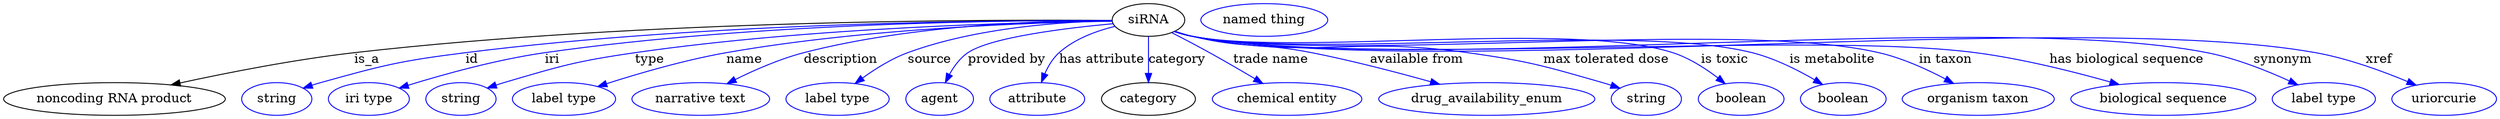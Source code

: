 digraph {
	graph [bb="0,0,2729.7,123"];
	node [label="\N"];
	siRNA	[height=0.5,
		label=siRNA,
		pos="1254.5,105",
		width=1.1013];
	"noncoding RNA product"	[height=0.5,
		pos="121.54,18",
		width=3.3761];
	siRNA -> "noncoding RNA product"	[label=is_a,
		lp="398.54,61.5",
		pos="e,183.58,33.479 1214.5,104.49 1090.6,105.54 702.92,105.47 384.54,69 319.36,61.535 246.1,47.101 193.49,35.653"];
	id	[color=blue,
		height=0.5,
		label=string,
		pos="299.54,18",
		width=1.0652];
	siRNA -> id	[color=blue,
		label=id,
		lp="513.54,61.5",
		pos="e,328.53,29.979 1214.6,104.34 1102.5,104.83 775.46,102.98 506.54,69 434.94,59.952 417.05,55.425 347.54,36 344.43,35.132 341.23,34.165 \
338.04,33.146",
		style=solid];
	iri	[color=blue,
		height=0.5,
		label="iri type",
		pos="400.54,18",
		width=1.2277];
	siRNA -> iri	[color=blue,
		label=iri,
		lp="601.54,61.5",
		pos="e,433.9,30.049 1214.8,104.38 1111.7,104.83 827.28,102.65 593.54,69 541.18,61.461 482.54,45.101 443.79,33.141",
		style=solid];
	type	[color=blue,
		height=0.5,
		label=string,
		pos="501.54,18",
		width=1.0652];
	siRNA -> type	[color=blue,
		label=type,
		lp="708.54,61.5",
		pos="e,530.19,29.989 1214.8,103.75 1122.6,102.67 887.01,97.146 692.54,69 627.56,59.595 611.53,54.534 548.54,36 545.64,35.146 542.65,34.209 \
539.66,33.227",
		style=solid];
	name	[color=blue,
		height=0.5,
		label="label type",
		pos="614.54,18",
		width=1.5707];
	siRNA -> name	[color=blue,
		label=name,
		lp="812.54,61.5",
		pos="e,651.54,31.719 1215,103.64 1134.7,102.32 947.2,96.303 792.54,69 747.18,60.992 696.74,46.25 661.17,34.84",
		style=solid];
	description	[color=blue,
		height=0.5,
		label="narrative text",
		pos="764.54,18",
		width=2.0943];
	siRNA -> description	[color=blue,
		label=description,
		lp="918.04,61.5",
		pos="e,793.33,34.87 1214.7,104.49 1145.2,104.43 997.45,100.2 877.54,69 851.5,62.223 823.85,50.083 802.41,39.462",
		style=solid];
	source	[color=blue,
		height=0.5,
		label="label type",
		pos="914.54,18",
		width=1.5707];
	siRNA -> source	[color=blue,
		label=source,
		lp="1015.5,61.5",
		pos="e,933.81,35.006 1214.9,104.1 1162.3,103.04 1067.1,96.952 991.54,69 973.83,62.455 956.03,51.266 942.01,41.13",
		style=solid];
	"provided by"	[color=blue,
		height=0.5,
		label=agent,
		pos="1026.5,18",
		width=1.0291];
	siRNA -> "provided by"	[color=blue,
		label="provided by",
		lp="1100,61.5",
		pos="e,1032.8,36.035 1215.8,100.87 1166,96.207 1082.8,86.106 1057.5,69 1048.9,63.129 1042.2,53.953 1037.3,45.055",
		style=solid];
	"has attribute"	[color=blue,
		height=0.5,
		label=attribute,
		pos="1133.5,18",
		width=1.4443];
	siRNA -> "has attribute"	[color=blue,
		label="has attribute",
		lp="1203.5,61.5",
		pos="e,1137.8,36.353 1217.9,98.098 1197.7,93.229 1173.5,84.494 1156.5,69 1149.8,62.786 1144.8,54.17 1141.3,45.84",
		style=solid];
	category	[height=0.5,
		pos="1254.5,18",
		width=1.4263];
	siRNA -> category	[color=blue,
		label=category,
		lp="1286,61.5",
		pos="e,1254.5,36.175 1254.5,86.799 1254.5,75.163 1254.5,59.548 1254.5,46.237",
		style=solid];
	"trade name"	[color=blue,
		height=0.5,
		label="chemical entity",
		pos="1405.5,18",
		width=2.2748];
	siRNA -> "trade name"	[color=blue,
		label="trade name",
		lp="1388.5,61.5",
		pos="e,1379.3,35.143 1280.2,91.034 1292.7,84.574 1308,76.548 1321.5,69 1337.7,59.957 1355.4,49.52 1370.4,40.529",
		style=solid];
	"available from"	[color=blue,
		height=0.5,
		label=drug_availability_enum,
		pos="1623.5,18",
		width=3.2858];
	siRNA -> "available from"	[color=blue,
		label="available from",
		lp="1549,61.5",
		pos="e,1572.3,34.277 1283.7,92.608 1289.9,90.506 1296.4,88.504 1302.5,87 1359.6,73.118 1375.9,80.499 1433.5,69 1477.1,60.3 1525.6,47.497 \
1562.7,37.024",
		style=solid];
	"max tolerated dose"	[color=blue,
		height=0.5,
		label=string,
		pos="1798.5,18",
		width=1.0652];
	siRNA -> "max tolerated dose"	[color=blue,
		label="max tolerated dose",
		lp="1755.5,61.5",
		pos="e,1769.5,29.895 1283.1,92.411 1289.4,90.268 1296.1,88.299 1302.5,87 1434.3,60.292 1471.4,87.884 1604.5,69 1670.4,59.657 1686.6,54.47 \
1750.5,36 1753.6,35.104 1756.8,34.118 1760,33.086",
		style=solid];
	"is toxic"	[color=blue,
		height=0.5,
		label=boolean,
		pos="1901.5,18",
		width=1.2999];
	siRNA -> "is toxic"	[color=blue,
		label="is toxic",
		lp="1885.5,61.5",
		pos="e,1884.5,34.885 1282.8,92.374 1289.2,90.205 1296,88.235 1302.5,87 1417.5,65.222 1717.4,105.5 1828.5,69 1846.2,63.204 1863.4,51.73 \
1876.7,41.234",
		style=solid];
	"is metabolite"	[color=blue,
		height=0.5,
		label=boolean,
		pos="2013.5,18",
		width=1.2999];
	siRNA -> "is metabolite"	[color=blue,
		label="is metabolite",
		lp="2002.5,61.5",
		pos="e,1991.3,33.964 1282.8,92.35 1289.2,90.183 1296,88.219 1302.5,87 1436.5,61.949 1783.5,102.79 1915.5,69 1939.4,62.895 1964.1,50.261 \
1982.7,39.22",
		style=solid];
	"in taxon"	[color=blue,
		height=0.5,
		label="organism taxon",
		pos="2161.5,18",
		width=2.3109];
	siRNA -> "in taxon"	[color=blue,
		label="in taxon",
		lp="2126.5,61.5",
		pos="e,2134.7,35.217 1282.8,92.324 1289.2,90.158 1296,88.201 1302.5,87 1466.7,56.757 1891,106.86 2053.5,69 2078.8,63.108 2105.3,50.941 \
2125.8,40.085",
		style=solid];
	"has biological sequence"	[color=blue,
		height=0.5,
		label="biological sequence",
		pos="2364.5,18",
		width=2.8164];
	siRNA -> "has biological sequence"	[color=blue,
		label="has biological sequence",
		lp="2324,61.5",
		pos="e,2316.2,33.951 1282.8,92.309 1289.2,90.144 1296,88.192 1302.5,87 1489.9,52.768 1970.7,93.715 2159.5,69 2209.9,62.413 2265.8,48.307 \
2306.5,36.752",
		style=solid];
	synonym	[color=blue,
		height=0.5,
		label="label type",
		pos="2540.5,18",
		width=1.5707];
	siRNA -> synonym	[color=blue,
		label=synonym,
		lp="2495.5,61.5",
		pos="e,2511.9,33.584 1282.8,92.286 1289.2,90.122 1296,88.176 1302.5,87 1545.3,43.247 2170.5,116.63 2412.5,69 2444.1,62.791 2477.9,49.261 \
2502.8,37.839",
		style=solid];
	xref	[color=blue,
		height=0.5,
		label=uriorcurie,
		pos="2672.5,18",
		width=1.5887];
	siRNA -> xref	[color=blue,
		label=xref,
		lp="2601,61.5",
		pos="e,2641.7,33.239 1282.8,92.278 1289.2,90.115 1296,88.171 1302.5,87 1571.4,38.768 2262.7,117.28 2531.5,69 2566.6,62.696 2604.7,48.77 \
2632.4,37.212",
		style=solid];
	"named thing_category"	[color=blue,
		height=0.5,
		label="named thing",
		pos="1381.5,105",
		width=1.9318];
}
